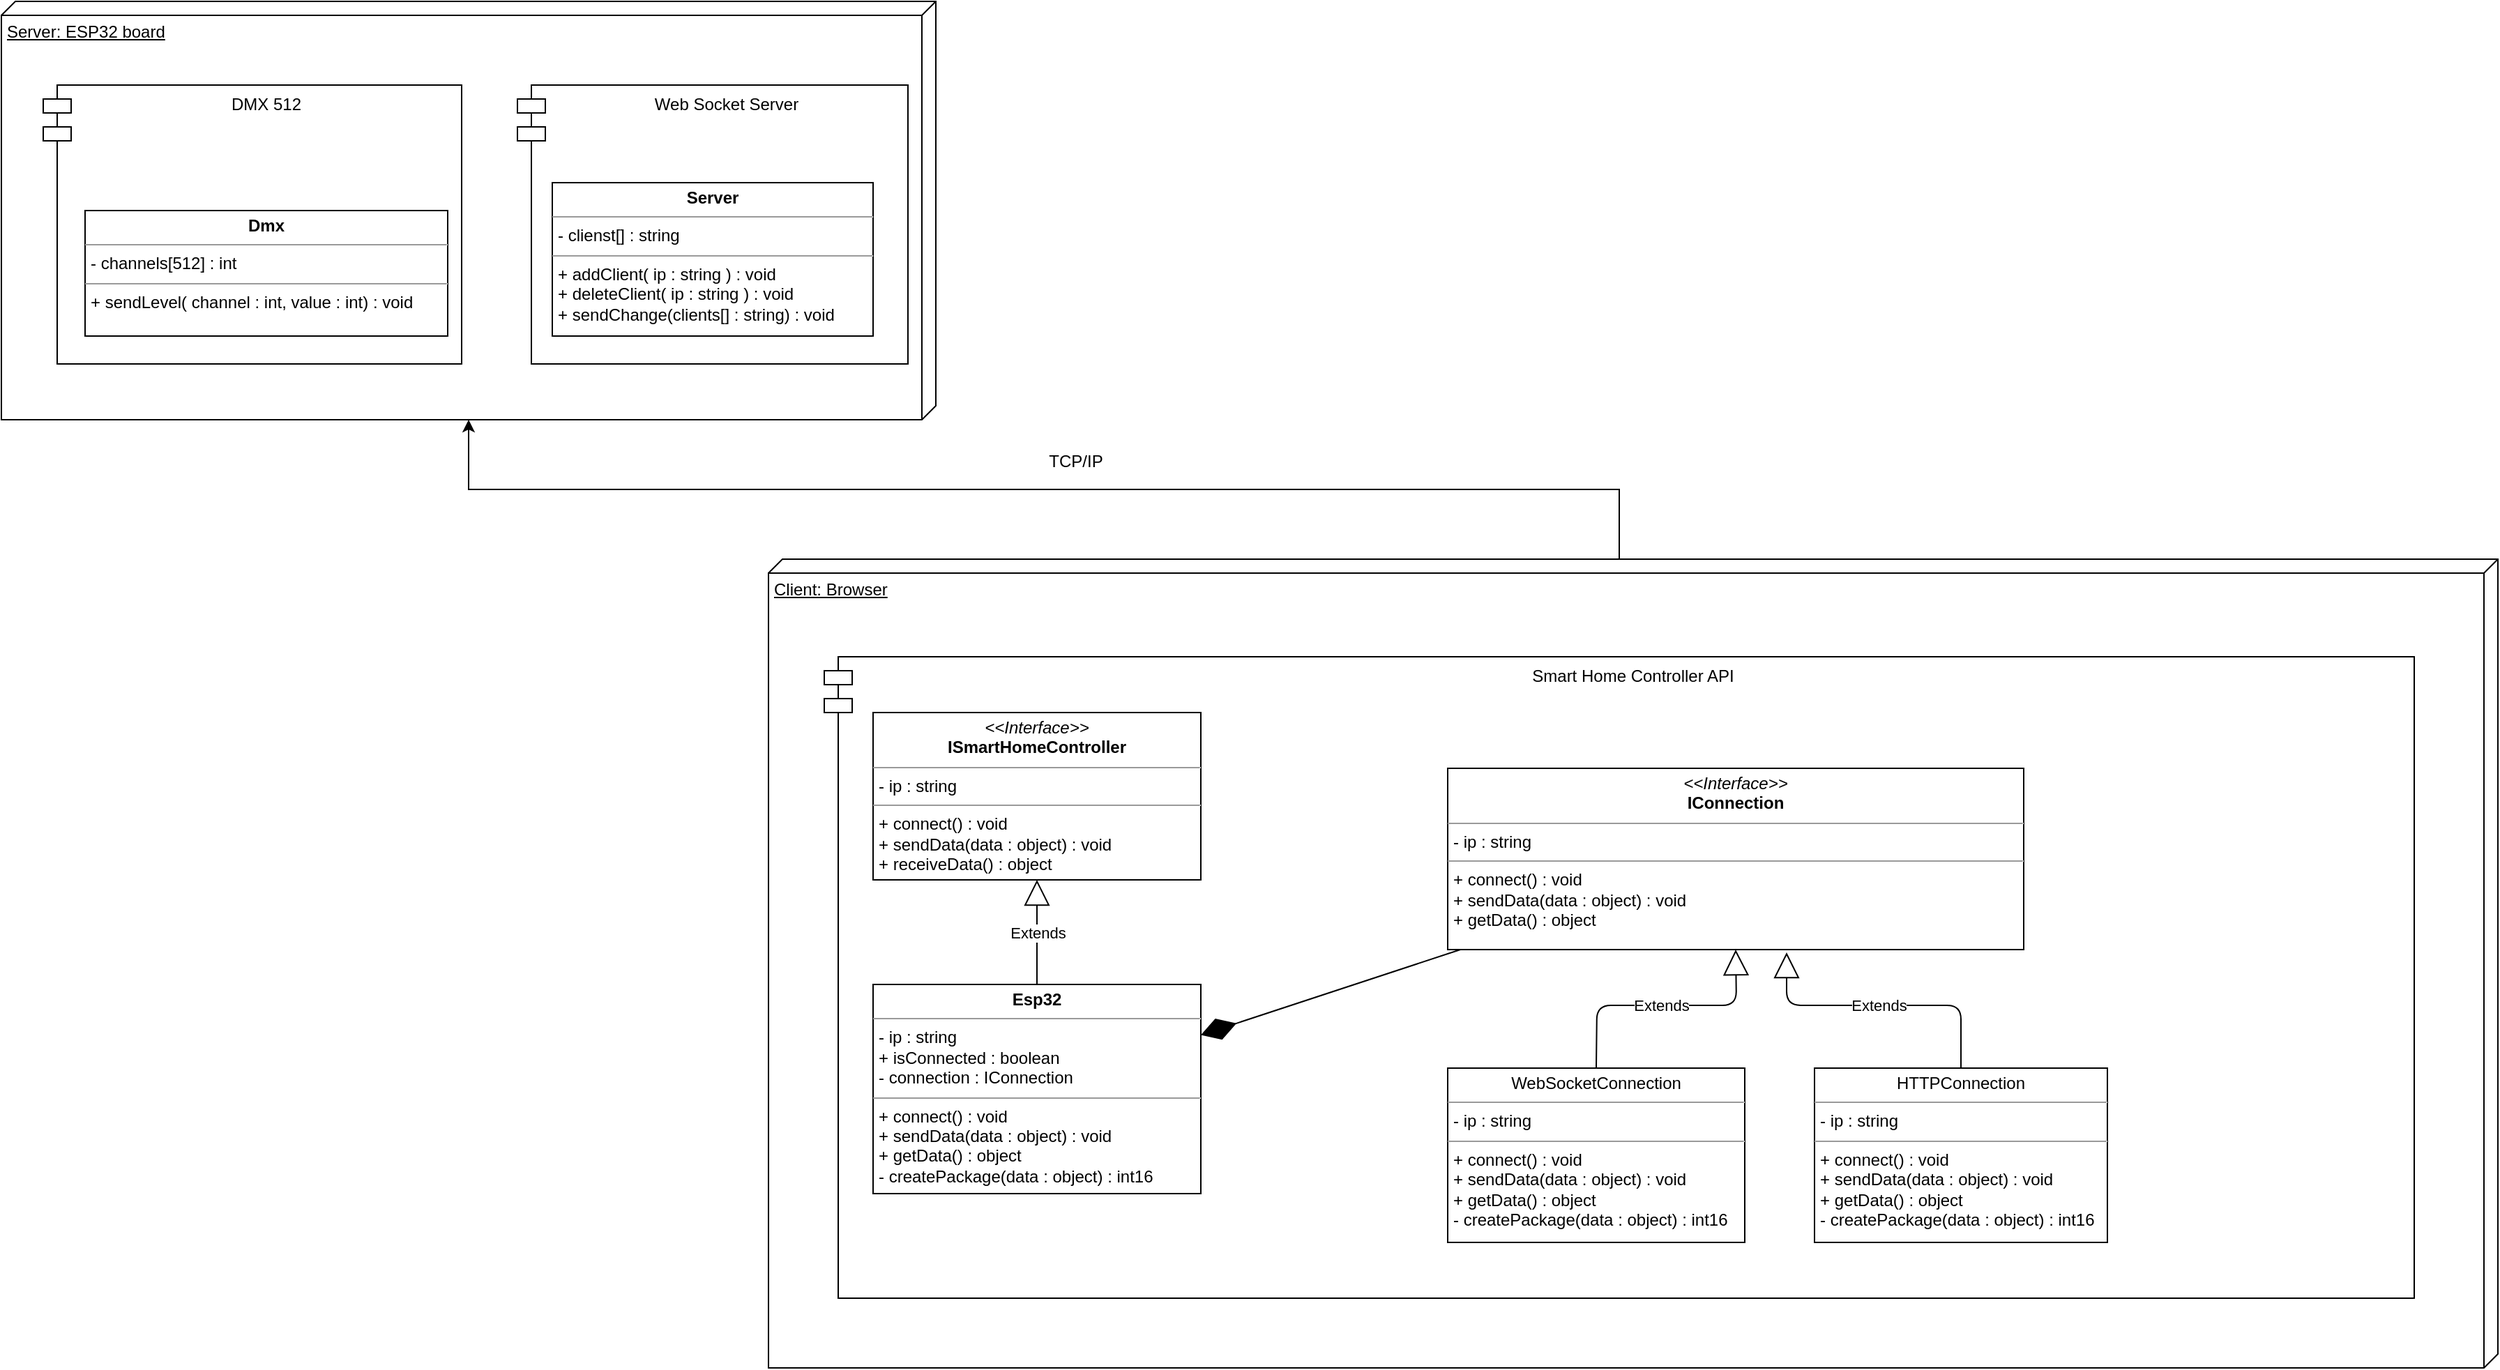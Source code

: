 <mxfile version="14.2.4" type="embed">
    <diagram id="3Rjv6MSLVFTHDjvTTv5q" name="Page-1">
        <mxGraphModel dx="2164" dy="1959" grid="1" gridSize="10" guides="1" tooltips="1" connect="1" arrows="1" fold="1" page="1" pageScale="1" pageWidth="827" pageHeight="1169" math="0" shadow="0">
            <root>
                <mxCell id="0"/>
                <mxCell id="1" parent="0"/>
                <mxCell id="10" style="edgeStyle=orthogonalEdgeStyle;rounded=0;orthogonalLoop=1;jettySize=auto;html=1;exitX=0;exitY=0;exitDx=160;exitDy=630;exitPerimeter=0;" parent="1" source="3" target="2" edge="1">
                    <mxGeometry relative="1" as="geometry"/>
                </mxCell>
                <mxCell id="2" value="Server: ESP32 board" style="verticalAlign=top;align=left;spacingTop=8;spacingLeft=2;spacingRight=12;shape=cube;size=10;direction=south;fontStyle=4;html=1;" parent="1" vertex="1">
                    <mxGeometry x="-210" y="-270" width="670" height="300" as="geometry"/>
                </mxCell>
                <mxCell id="3" value="Client: Browser" style="verticalAlign=top;align=left;spacingTop=8;spacingLeft=2;spacingRight=12;shape=cube;size=10;direction=south;fontStyle=4;html=1;" parent="1" vertex="1">
                    <mxGeometry x="340" y="130" width="1240" height="580" as="geometry"/>
                </mxCell>
                <mxCell id="6" value="TCP/IP" style="text;html=1;align=center;verticalAlign=middle;resizable=0;points=[];autosize=1;" parent="1" vertex="1">
                    <mxGeometry x="535" y="50" width="50" height="20" as="geometry"/>
                </mxCell>
                <mxCell id="7" value="DMX 512" style="shape=module;align=left;spacingLeft=20;align=center;verticalAlign=top;" parent="1" vertex="1">
                    <mxGeometry x="-180" y="-210" width="300" height="200" as="geometry"/>
                </mxCell>
                <mxCell id="8" value="&lt;p style=&quot;margin: 0px ; margin-top: 4px ; text-align: center&quot;&gt;&lt;b&gt;Dmx&lt;/b&gt;&lt;/p&gt;&lt;hr size=&quot;1&quot;&gt;&lt;p style=&quot;margin: 0px ; margin-left: 4px&quot;&gt;- channels[512] : int&lt;/p&gt;&lt;hr size=&quot;1&quot;&gt;&lt;p style=&quot;margin: 0px ; margin-left: 4px&quot;&gt;+ sendLevel( channel : int, value : int) : void&lt;/p&gt;" style="verticalAlign=top;align=left;overflow=fill;fontSize=12;fontFamily=Helvetica;html=1;" parent="1" vertex="1">
                    <mxGeometry x="-150" y="-120" width="260" height="90" as="geometry"/>
                </mxCell>
                <mxCell id="11" value="Web Socket Server" style="shape=module;align=left;spacingLeft=20;align=center;verticalAlign=top;" parent="1" vertex="1">
                    <mxGeometry x="160" y="-210" width="280" height="200" as="geometry"/>
                </mxCell>
                <mxCell id="13" value="&lt;p style=&quot;margin: 0px ; margin-top: 4px ; text-align: center&quot;&gt;&lt;b&gt;Server&lt;/b&gt;&lt;/p&gt;&lt;hr size=&quot;1&quot;&gt;&lt;p style=&quot;margin: 0px ; margin-left: 4px&quot;&gt;- clienst[] : string&lt;/p&gt;&lt;hr size=&quot;1&quot;&gt;&lt;p style=&quot;margin: 0px ; margin-left: 4px&quot;&gt;+ addClient( ip : string ) : void&lt;/p&gt;&lt;p style=&quot;margin: 0px ; margin-left: 4px&quot;&gt;+ deleteClient( ip : string ) : void&lt;/p&gt;&lt;p style=&quot;margin: 0px ; margin-left: 4px&quot;&gt;+ sendChange(clients[] : string) : void&lt;/p&gt;" style="verticalAlign=top;align=left;overflow=fill;fontSize=12;fontFamily=Helvetica;html=1;" parent="1" vertex="1">
                    <mxGeometry x="185" y="-140" width="230" height="110" as="geometry"/>
                </mxCell>
                <mxCell id="15" value="Smart Home Controller API" style="shape=module;align=left;spacingLeft=20;align=center;verticalAlign=top;" vertex="1" parent="1">
                    <mxGeometry x="380" y="200" width="1140" height="460" as="geometry"/>
                </mxCell>
                <mxCell id="16" value="&lt;p style=&quot;margin: 0px ; margin-top: 4px ; text-align: center&quot;&gt;&lt;i&gt;&amp;lt;&amp;lt;Interface&amp;gt;&amp;gt;&lt;/i&gt;&lt;br&gt;&lt;b&gt;ISmartHomeController&lt;/b&gt;&lt;/p&gt;&lt;hr size=&quot;1&quot;&gt;&lt;p style=&quot;margin: 0px ; margin-left: 4px&quot;&gt;- ip : string&lt;/p&gt;&lt;hr size=&quot;1&quot;&gt;&lt;p style=&quot;margin: 0px ; margin-left: 4px&quot;&gt;+ connect() : void&lt;br&gt;+ sendData(data : object) : void&lt;/p&gt;&lt;p style=&quot;margin: 0px ; margin-left: 4px&quot;&gt;+ receiveData() : object&lt;/p&gt;" style="verticalAlign=top;align=left;overflow=fill;fontSize=12;fontFamily=Helvetica;html=1;" vertex="1" parent="1">
                    <mxGeometry x="415" y="240" width="235" height="120" as="geometry"/>
                </mxCell>
                <mxCell id="17" value="&lt;p style=&quot;margin: 0px ; margin-top: 4px ; text-align: center&quot;&gt;&lt;b&gt;Esp32&lt;/b&gt;&lt;/p&gt;&lt;hr size=&quot;1&quot;&gt;&lt;p style=&quot;margin: 0px ; margin-left: 4px&quot;&gt;- ip : string&lt;br&gt;&lt;/p&gt;&lt;p style=&quot;margin: 0px ; margin-left: 4px&quot;&gt;+ isConnected : boolean&lt;/p&gt;&lt;p style=&quot;margin: 0px ; margin-left: 4px&quot;&gt;- connection : IConnection&lt;/p&gt;&lt;hr size=&quot;1&quot;&gt;&lt;p style=&quot;margin: 0px 0px 0px 4px&quot;&gt;+ connect() : void&lt;br&gt;+ sendData(data : object) : void&lt;/p&gt;&lt;p style=&quot;margin: 0px 0px 0px 4px&quot;&gt;+ getData() : object&lt;/p&gt;&lt;p style=&quot;margin: 0px 0px 0px 4px&quot;&gt;- createPackage(data : object) : int16&lt;/p&gt;" style="verticalAlign=top;align=left;overflow=fill;fontSize=12;fontFamily=Helvetica;html=1;" vertex="1" parent="1">
                    <mxGeometry x="415" y="435" width="235" height="150" as="geometry"/>
                </mxCell>
                <mxCell id="19" value="Extends" style="endArrow=block;endSize=16;endFill=0;html=1;exitX=0.5;exitY=0;exitDx=0;exitDy=0;entryX=0.5;entryY=1;entryDx=0;entryDy=0;" edge="1" parent="1" source="17" target="16">
                    <mxGeometry width="160" relative="1" as="geometry">
                        <mxPoint x="350" y="330" as="sourcePoint"/>
                        <mxPoint x="510" y="330" as="targetPoint"/>
                    </mxGeometry>
                </mxCell>
                <mxCell id="21" value="&lt;p style=&quot;margin: 0px ; margin-top: 4px ; text-align: center&quot;&gt;WebSocketConnection&lt;/p&gt;&lt;hr size=&quot;1&quot;&gt;&lt;p style=&quot;margin: 0px 0px 0px 4px&quot;&gt;- ip : string&lt;/p&gt;&lt;hr size=&quot;1&quot;&gt;&lt;p style=&quot;margin: 0px 0px 0px 4px&quot;&gt;+ connect() : void&lt;br&gt;+ sendData(data : object) : void&lt;/p&gt;&lt;p style=&quot;margin: 0px 0px 0px 4px&quot;&gt;+ getData() : object&lt;/p&gt;&lt;p style=&quot;margin: 0px 0px 0px 4px&quot;&gt;- createPackage(data : object) : int16&lt;br&gt;&lt;/p&gt;" style="verticalAlign=top;align=left;overflow=fill;fontSize=12;fontFamily=Helvetica;html=1;" vertex="1" parent="1">
                    <mxGeometry x="827" y="495" width="213" height="125" as="geometry"/>
                </mxCell>
                <mxCell id="22" value="&lt;p style=&quot;margin: 0px ; margin-top: 4px ; text-align: center&quot;&gt;&lt;i&gt;&amp;lt;&amp;lt;Interface&amp;gt;&amp;gt;&lt;/i&gt;&lt;br&gt;&lt;b&gt;IConnection&lt;/b&gt;&lt;/p&gt;&lt;hr size=&quot;1&quot;&gt;&lt;p style=&quot;margin: 0px ; margin-left: 4px&quot;&gt;-&lt;span&gt;&amp;nbsp;ip : string&lt;/span&gt;&lt;/p&gt;&lt;hr size=&quot;1&quot;&gt;&lt;p style=&quot;margin: 0px 0px 0px 4px&quot;&gt;+ connect() : void&lt;br&gt;+ sendData(data : object) : void&lt;/p&gt;&lt;p style=&quot;margin: 0px 0px 0px 4px&quot;&gt;+ getData() : object&lt;/p&gt;" style="verticalAlign=top;align=left;overflow=fill;fontSize=12;fontFamily=Helvetica;html=1;" vertex="1" parent="1">
                    <mxGeometry x="827" y="280" width="413" height="130" as="geometry"/>
                </mxCell>
                <mxCell id="23" value="&lt;p style=&quot;margin: 0px ; margin-top: 4px ; text-align: center&quot;&gt;HTTPConnection&lt;/p&gt;&lt;hr size=&quot;1&quot;&gt;&lt;p style=&quot;margin: 0px 0px 0px 4px&quot;&gt;- ip : string&lt;/p&gt;&lt;hr size=&quot;1&quot;&gt;&lt;p style=&quot;margin: 0px 0px 0px 4px&quot;&gt;+ connect() : void&lt;br&gt;+ sendData(data : object) : void&lt;/p&gt;&lt;p style=&quot;margin: 0px 0px 0px 4px&quot;&gt;+ getData() : object&lt;/p&gt;&lt;p style=&quot;margin: 0px 0px 0px 4px&quot;&gt;- createPackage(data : object) : int16&lt;br&gt;&lt;/p&gt;" style="verticalAlign=top;align=left;overflow=fill;fontSize=12;fontFamily=Helvetica;html=1;" vertex="1" parent="1">
                    <mxGeometry x="1090" y="495" width="210" height="125" as="geometry"/>
                </mxCell>
                <mxCell id="25" value="Extends" style="endArrow=block;endSize=16;endFill=0;html=1;entryX=0.5;entryY=1;entryDx=0;entryDy=0;exitX=0.5;exitY=0;exitDx=0;exitDy=0;" edge="1" parent="1" source="21" target="22">
                    <mxGeometry x="-0.016" width="160" relative="1" as="geometry">
                        <mxPoint x="910" y="450" as="sourcePoint"/>
                        <mxPoint x="1070" y="450" as="targetPoint"/>
                        <Array as="points">
                            <mxPoint x="934" y="450"/>
                            <mxPoint x="1034" y="450"/>
                        </Array>
                        <mxPoint as="offset"/>
                    </mxGeometry>
                </mxCell>
                <mxCell id="26" value="Extends" style="endArrow=block;endSize=16;endFill=0;html=1;exitX=0.5;exitY=0;exitDx=0;exitDy=0;" edge="1" parent="1" source="23">
                    <mxGeometry width="160" relative="1" as="geometry">
                        <mxPoint x="1170" y="440" as="sourcePoint"/>
                        <mxPoint x="1070" y="412" as="targetPoint"/>
                        <Array as="points">
                            <mxPoint x="1195" y="450"/>
                            <mxPoint x="1070" y="450"/>
                        </Array>
                    </mxGeometry>
                </mxCell>
                <mxCell id="30" value="" style="endArrow=diamondThin;endFill=1;endSize=24;html=1;" edge="1" parent="1" source="22" target="17">
                    <mxGeometry width="160" relative="1" as="geometry">
                        <mxPoint x="680" y="450" as="sourcePoint"/>
                        <mxPoint x="840" y="450" as="targetPoint"/>
                    </mxGeometry>
                </mxCell>
            </root>
        </mxGraphModel>
    </diagram>
</mxfile>